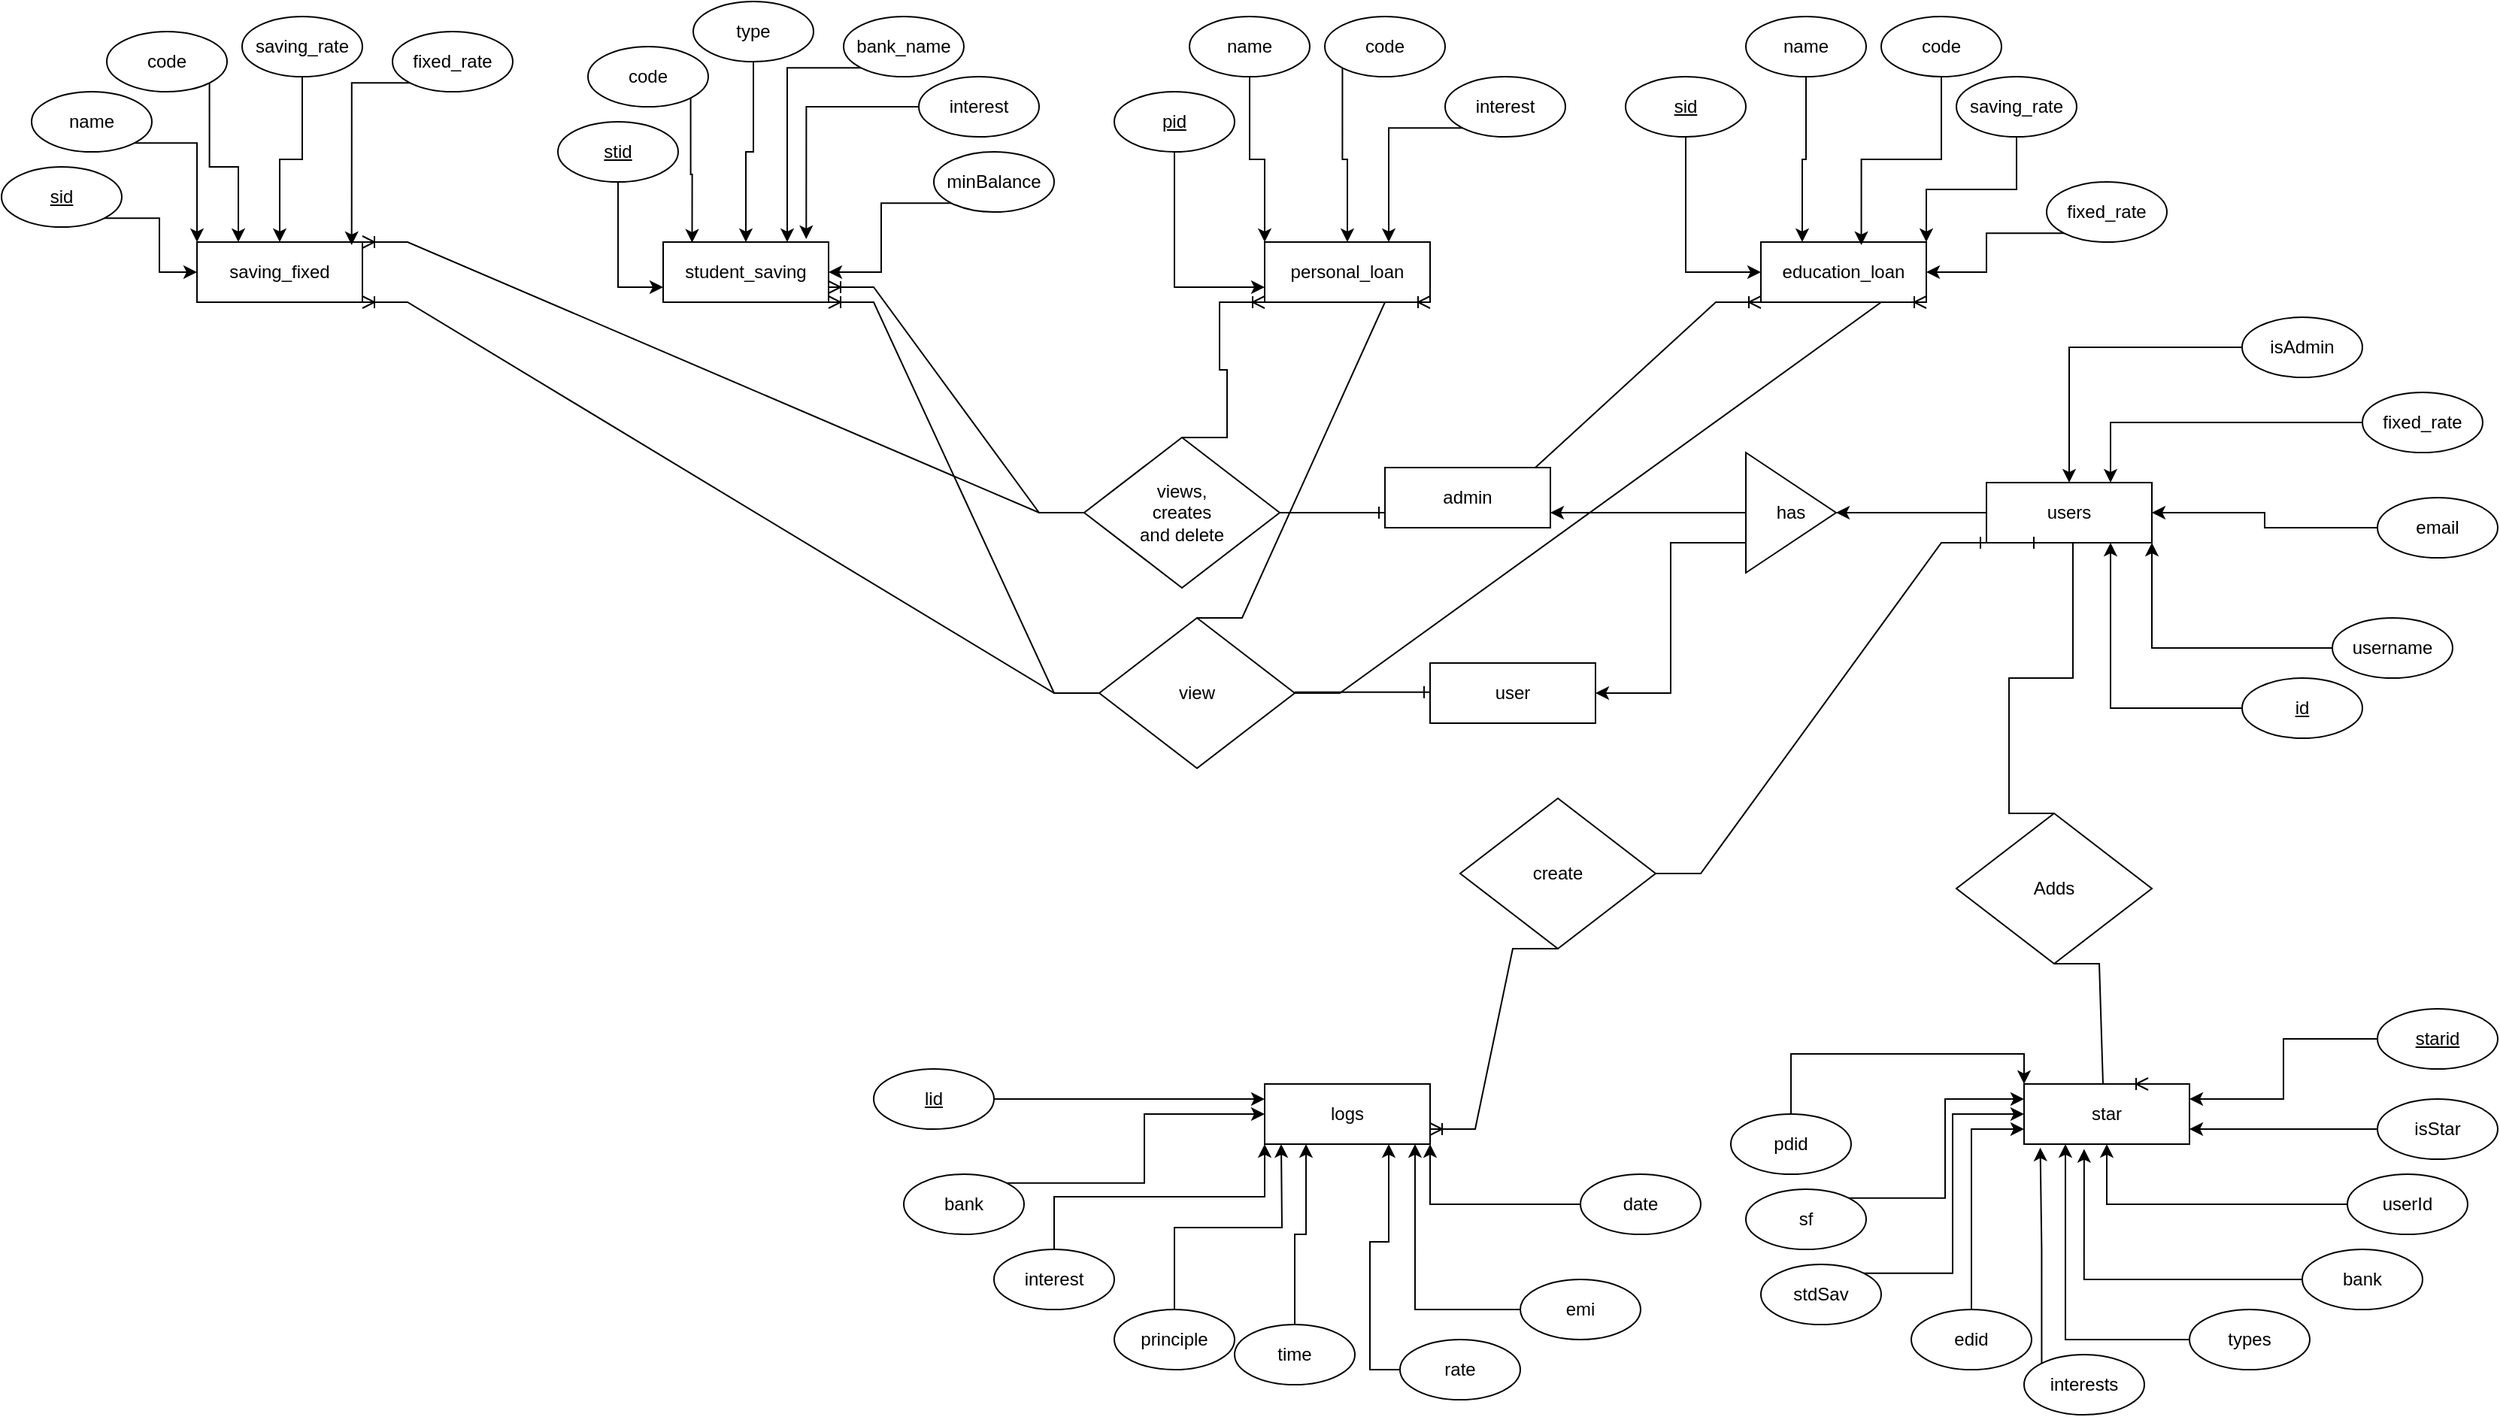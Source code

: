 <mxfile version="22.1.17" type="device">
  <diagram name="Page-1" id="01w08jtkryQKAGQFtI3G">
    <mxGraphModel dx="2503" dy="1038" grid="1" gridSize="10" guides="1" tooltips="1" connect="1" arrows="1" fold="1" page="1" pageScale="1" pageWidth="850" pageHeight="1100" math="0" shadow="0">
      <root>
        <mxCell id="0" />
        <mxCell id="1" parent="0" />
        <mxCell id="Kv8froiZScfGqTA3IBXo-1" value="saving_fixed" style="rounded=0;whiteSpace=wrap;html=1;" vertex="1" parent="1">
          <mxGeometry x="140" y="160" width="110" height="40" as="geometry" />
        </mxCell>
        <mxCell id="Kv8froiZScfGqTA3IBXo-2" value="student_saving" style="rounded=0;whiteSpace=wrap;html=1;" vertex="1" parent="1">
          <mxGeometry x="450" y="160" width="110" height="40" as="geometry" />
        </mxCell>
        <mxCell id="Kv8froiZScfGqTA3IBXo-3" value="personal_loan" style="rounded=0;whiteSpace=wrap;html=1;" vertex="1" parent="1">
          <mxGeometry x="850" y="160" width="110" height="40" as="geometry" />
        </mxCell>
        <mxCell id="Kv8froiZScfGqTA3IBXo-4" value="education_loan" style="rounded=0;whiteSpace=wrap;html=1;" vertex="1" parent="1">
          <mxGeometry x="1180" y="160" width="110" height="40" as="geometry" />
        </mxCell>
        <mxCell id="Kv8froiZScfGqTA3IBXo-27" style="edgeStyle=orthogonalEdgeStyle;rounded=0;orthogonalLoop=1;jettySize=auto;html=1;exitX=1;exitY=1;exitDx=0;exitDy=0;entryX=0;entryY=0.5;entryDx=0;entryDy=0;" edge="1" parent="1" source="Kv8froiZScfGqTA3IBXo-5" target="Kv8froiZScfGqTA3IBXo-1">
          <mxGeometry relative="1" as="geometry" />
        </mxCell>
        <mxCell id="Kv8froiZScfGqTA3IBXo-5" value="&lt;u&gt;sid&lt;/u&gt;" style="ellipse;whiteSpace=wrap;html=1;" vertex="1" parent="1">
          <mxGeometry x="10" y="110" width="80" height="40" as="geometry" />
        </mxCell>
        <mxCell id="Kv8froiZScfGqTA3IBXo-6" value="fixed_rate" style="ellipse;whiteSpace=wrap;html=1;" vertex="1" parent="1">
          <mxGeometry x="270" y="20" width="80" height="40" as="geometry" />
        </mxCell>
        <mxCell id="Kv8froiZScfGqTA3IBXo-30" style="edgeStyle=orthogonalEdgeStyle;rounded=0;orthogonalLoop=1;jettySize=auto;html=1;exitX=0.5;exitY=1;exitDx=0;exitDy=0;" edge="1" parent="1" source="Kv8froiZScfGqTA3IBXo-7" target="Kv8froiZScfGqTA3IBXo-1">
          <mxGeometry relative="1" as="geometry" />
        </mxCell>
        <mxCell id="Kv8froiZScfGqTA3IBXo-7" value="saving_rate" style="ellipse;whiteSpace=wrap;html=1;" vertex="1" parent="1">
          <mxGeometry x="170" y="10" width="80" height="40" as="geometry" />
        </mxCell>
        <mxCell id="Kv8froiZScfGqTA3IBXo-29" style="edgeStyle=orthogonalEdgeStyle;rounded=0;orthogonalLoop=1;jettySize=auto;html=1;exitX=1;exitY=1;exitDx=0;exitDy=0;entryX=0.25;entryY=0;entryDx=0;entryDy=0;" edge="1" parent="1" source="Kv8froiZScfGqTA3IBXo-8" target="Kv8froiZScfGqTA3IBXo-1">
          <mxGeometry relative="1" as="geometry" />
        </mxCell>
        <mxCell id="Kv8froiZScfGqTA3IBXo-8" value="code" style="ellipse;whiteSpace=wrap;html=1;" vertex="1" parent="1">
          <mxGeometry x="80" y="20" width="80" height="40" as="geometry" />
        </mxCell>
        <mxCell id="Kv8froiZScfGqTA3IBXo-28" style="edgeStyle=orthogonalEdgeStyle;rounded=0;orthogonalLoop=1;jettySize=auto;html=1;exitX=1;exitY=1;exitDx=0;exitDy=0;entryX=0;entryY=0;entryDx=0;entryDy=0;" edge="1" parent="1" source="Kv8froiZScfGqTA3IBXo-9" target="Kv8froiZScfGqTA3IBXo-1">
          <mxGeometry relative="1" as="geometry" />
        </mxCell>
        <mxCell id="Kv8froiZScfGqTA3IBXo-9" value="name" style="ellipse;whiteSpace=wrap;html=1;" vertex="1" parent="1">
          <mxGeometry x="30" y="60" width="80" height="40" as="geometry" />
        </mxCell>
        <mxCell id="Kv8froiZScfGqTA3IBXo-10" value="interest" style="ellipse;whiteSpace=wrap;html=1;" vertex="1" parent="1">
          <mxGeometry x="620" y="50" width="80" height="40" as="geometry" />
        </mxCell>
        <mxCell id="Kv8froiZScfGqTA3IBXo-35" style="edgeStyle=orthogonalEdgeStyle;rounded=0;orthogonalLoop=1;jettySize=auto;html=1;exitX=0;exitY=1;exitDx=0;exitDy=0;entryX=0.75;entryY=0;entryDx=0;entryDy=0;" edge="1" parent="1" source="Kv8froiZScfGqTA3IBXo-11" target="Kv8froiZScfGqTA3IBXo-2">
          <mxGeometry relative="1" as="geometry" />
        </mxCell>
        <mxCell id="Kv8froiZScfGqTA3IBXo-11" value="bank_name" style="ellipse;whiteSpace=wrap;html=1;" vertex="1" parent="1">
          <mxGeometry x="570" y="10" width="80" height="40" as="geometry" />
        </mxCell>
        <mxCell id="Kv8froiZScfGqTA3IBXo-34" style="edgeStyle=orthogonalEdgeStyle;rounded=0;orthogonalLoop=1;jettySize=auto;html=1;exitX=0.5;exitY=1;exitDx=0;exitDy=0;" edge="1" parent="1" source="Kv8froiZScfGqTA3IBXo-12" target="Kv8froiZScfGqTA3IBXo-2">
          <mxGeometry relative="1" as="geometry" />
        </mxCell>
        <mxCell id="Kv8froiZScfGqTA3IBXo-12" value="type" style="ellipse;whiteSpace=wrap;html=1;" vertex="1" parent="1">
          <mxGeometry x="470" width="80" height="40" as="geometry" />
        </mxCell>
        <mxCell id="Kv8froiZScfGqTA3IBXo-13" value="code" style="ellipse;whiteSpace=wrap;html=1;" vertex="1" parent="1">
          <mxGeometry x="400" y="30" width="80" height="40" as="geometry" />
        </mxCell>
        <mxCell id="Kv8froiZScfGqTA3IBXo-32" style="edgeStyle=orthogonalEdgeStyle;rounded=0;orthogonalLoop=1;jettySize=auto;html=1;exitX=0.5;exitY=1;exitDx=0;exitDy=0;entryX=0;entryY=0.75;entryDx=0;entryDy=0;" edge="1" parent="1" source="Kv8froiZScfGqTA3IBXo-14" target="Kv8froiZScfGqTA3IBXo-2">
          <mxGeometry relative="1" as="geometry" />
        </mxCell>
        <mxCell id="Kv8froiZScfGqTA3IBXo-14" value="&lt;u&gt;stid&lt;/u&gt;" style="ellipse;whiteSpace=wrap;html=1;" vertex="1" parent="1">
          <mxGeometry x="380" y="80" width="80" height="40" as="geometry" />
        </mxCell>
        <mxCell id="Kv8froiZScfGqTA3IBXo-37" style="edgeStyle=orthogonalEdgeStyle;rounded=0;orthogonalLoop=1;jettySize=auto;html=1;exitX=0;exitY=1;exitDx=0;exitDy=0;entryX=1;entryY=0.5;entryDx=0;entryDy=0;" edge="1" parent="1" source="Kv8froiZScfGqTA3IBXo-15" target="Kv8froiZScfGqTA3IBXo-2">
          <mxGeometry relative="1" as="geometry" />
        </mxCell>
        <mxCell id="Kv8froiZScfGqTA3IBXo-15" value="minBalance" style="ellipse;whiteSpace=wrap;html=1;" vertex="1" parent="1">
          <mxGeometry x="630" y="100" width="80" height="40" as="geometry" />
        </mxCell>
        <mxCell id="Kv8froiZScfGqTA3IBXo-40" style="edgeStyle=orthogonalEdgeStyle;rounded=0;orthogonalLoop=1;jettySize=auto;html=1;exitX=0;exitY=1;exitDx=0;exitDy=0;entryX=0.5;entryY=0;entryDx=0;entryDy=0;" edge="1" parent="1" source="Kv8froiZScfGqTA3IBXo-16" target="Kv8froiZScfGqTA3IBXo-3">
          <mxGeometry relative="1" as="geometry" />
        </mxCell>
        <mxCell id="Kv8froiZScfGqTA3IBXo-16" value="code" style="ellipse;whiteSpace=wrap;html=1;" vertex="1" parent="1">
          <mxGeometry x="890" y="10" width="80" height="40" as="geometry" />
        </mxCell>
        <mxCell id="Kv8froiZScfGqTA3IBXo-39" style="edgeStyle=orthogonalEdgeStyle;rounded=0;orthogonalLoop=1;jettySize=auto;html=1;exitX=0.5;exitY=1;exitDx=0;exitDy=0;entryX=0;entryY=0;entryDx=0;entryDy=0;" edge="1" parent="1" source="Kv8froiZScfGqTA3IBXo-17" target="Kv8froiZScfGqTA3IBXo-3">
          <mxGeometry relative="1" as="geometry" />
        </mxCell>
        <mxCell id="Kv8froiZScfGqTA3IBXo-17" value="name" style="ellipse;whiteSpace=wrap;html=1;" vertex="1" parent="1">
          <mxGeometry x="800" y="10" width="80" height="40" as="geometry" />
        </mxCell>
        <mxCell id="Kv8froiZScfGqTA3IBXo-38" style="edgeStyle=orthogonalEdgeStyle;rounded=0;orthogonalLoop=1;jettySize=auto;html=1;exitX=0.5;exitY=1;exitDx=0;exitDy=0;entryX=0;entryY=0.75;entryDx=0;entryDy=0;" edge="1" parent="1" source="Kv8froiZScfGqTA3IBXo-19" target="Kv8froiZScfGqTA3IBXo-3">
          <mxGeometry relative="1" as="geometry" />
        </mxCell>
        <mxCell id="Kv8froiZScfGqTA3IBXo-19" value="&lt;u&gt;pid&lt;/u&gt;" style="ellipse;whiteSpace=wrap;html=1;" vertex="1" parent="1">
          <mxGeometry x="750" y="60" width="80" height="40" as="geometry" />
        </mxCell>
        <mxCell id="Kv8froiZScfGqTA3IBXo-41" style="edgeStyle=orthogonalEdgeStyle;rounded=0;orthogonalLoop=1;jettySize=auto;html=1;exitX=0;exitY=1;exitDx=0;exitDy=0;entryX=0.75;entryY=0;entryDx=0;entryDy=0;" edge="1" parent="1" source="Kv8froiZScfGqTA3IBXo-20" target="Kv8froiZScfGqTA3IBXo-3">
          <mxGeometry relative="1" as="geometry" />
        </mxCell>
        <mxCell id="Kv8froiZScfGqTA3IBXo-20" value="interest" style="ellipse;whiteSpace=wrap;html=1;" vertex="1" parent="1">
          <mxGeometry x="970" y="50" width="80" height="40" as="geometry" />
        </mxCell>
        <mxCell id="Kv8froiZScfGqTA3IBXo-42" style="edgeStyle=orthogonalEdgeStyle;rounded=0;orthogonalLoop=1;jettySize=auto;html=1;exitX=0.5;exitY=1;exitDx=0;exitDy=0;entryX=0;entryY=0.5;entryDx=0;entryDy=0;" edge="1" parent="1" source="Kv8froiZScfGqTA3IBXo-22" target="Kv8froiZScfGqTA3IBXo-4">
          <mxGeometry relative="1" as="geometry" />
        </mxCell>
        <mxCell id="Kv8froiZScfGqTA3IBXo-22" value="&lt;u&gt;sid&lt;/u&gt;" style="ellipse;whiteSpace=wrap;html=1;" vertex="1" parent="1">
          <mxGeometry x="1090" y="50" width="80" height="40" as="geometry" />
        </mxCell>
        <mxCell id="Kv8froiZScfGqTA3IBXo-43" style="edgeStyle=orthogonalEdgeStyle;rounded=0;orthogonalLoop=1;jettySize=auto;html=1;exitX=0.5;exitY=1;exitDx=0;exitDy=0;entryX=0.25;entryY=0;entryDx=0;entryDy=0;" edge="1" parent="1" source="Kv8froiZScfGqTA3IBXo-23" target="Kv8froiZScfGqTA3IBXo-4">
          <mxGeometry relative="1" as="geometry" />
        </mxCell>
        <mxCell id="Kv8froiZScfGqTA3IBXo-23" value="name" style="ellipse;whiteSpace=wrap;html=1;" vertex="1" parent="1">
          <mxGeometry x="1170" y="10" width="80" height="40" as="geometry" />
        </mxCell>
        <mxCell id="Kv8froiZScfGqTA3IBXo-24" value="code" style="ellipse;whiteSpace=wrap;html=1;" vertex="1" parent="1">
          <mxGeometry x="1260" y="10" width="80" height="40" as="geometry" />
        </mxCell>
        <mxCell id="Kv8froiZScfGqTA3IBXo-45" style="edgeStyle=orthogonalEdgeStyle;rounded=0;orthogonalLoop=1;jettySize=auto;html=1;exitX=0.5;exitY=1;exitDx=0;exitDy=0;entryX=1;entryY=0;entryDx=0;entryDy=0;" edge="1" parent="1" source="Kv8froiZScfGqTA3IBXo-25" target="Kv8froiZScfGqTA3IBXo-4">
          <mxGeometry relative="1" as="geometry" />
        </mxCell>
        <mxCell id="Kv8froiZScfGqTA3IBXo-25" value="saving_rate" style="ellipse;whiteSpace=wrap;html=1;" vertex="1" parent="1">
          <mxGeometry x="1310" y="50" width="80" height="40" as="geometry" />
        </mxCell>
        <mxCell id="Kv8froiZScfGqTA3IBXo-46" style="edgeStyle=orthogonalEdgeStyle;rounded=0;orthogonalLoop=1;jettySize=auto;html=1;exitX=0;exitY=1;exitDx=0;exitDy=0;" edge="1" parent="1" source="Kv8froiZScfGqTA3IBXo-26" target="Kv8froiZScfGqTA3IBXo-4">
          <mxGeometry relative="1" as="geometry" />
        </mxCell>
        <mxCell id="Kv8froiZScfGqTA3IBXo-26" value="fixed_rate" style="ellipse;whiteSpace=wrap;html=1;" vertex="1" parent="1">
          <mxGeometry x="1370" y="120" width="80" height="40" as="geometry" />
        </mxCell>
        <mxCell id="Kv8froiZScfGqTA3IBXo-31" style="edgeStyle=orthogonalEdgeStyle;rounded=0;orthogonalLoop=1;jettySize=auto;html=1;exitX=0;exitY=1;exitDx=0;exitDy=0;entryX=0.935;entryY=0.05;entryDx=0;entryDy=0;entryPerimeter=0;" edge="1" parent="1" source="Kv8froiZScfGqTA3IBXo-6" target="Kv8froiZScfGqTA3IBXo-1">
          <mxGeometry relative="1" as="geometry" />
        </mxCell>
        <mxCell id="Kv8froiZScfGqTA3IBXo-33" style="edgeStyle=orthogonalEdgeStyle;rounded=0;orthogonalLoop=1;jettySize=auto;html=1;exitX=1;exitY=1;exitDx=0;exitDy=0;entryX=0.175;entryY=0.01;entryDx=0;entryDy=0;entryPerimeter=0;" edge="1" parent="1" source="Kv8froiZScfGqTA3IBXo-13" target="Kv8froiZScfGqTA3IBXo-2">
          <mxGeometry relative="1" as="geometry" />
        </mxCell>
        <mxCell id="Kv8froiZScfGqTA3IBXo-36" style="edgeStyle=orthogonalEdgeStyle;rounded=0;orthogonalLoop=1;jettySize=auto;html=1;exitX=0;exitY=0.5;exitDx=0;exitDy=0;entryX=0.865;entryY=-0.05;entryDx=0;entryDy=0;entryPerimeter=0;" edge="1" parent="1" source="Kv8froiZScfGqTA3IBXo-10" target="Kv8froiZScfGqTA3IBXo-2">
          <mxGeometry relative="1" as="geometry" />
        </mxCell>
        <mxCell id="Kv8froiZScfGqTA3IBXo-44" style="edgeStyle=orthogonalEdgeStyle;rounded=0;orthogonalLoop=1;jettySize=auto;html=1;exitX=0.5;exitY=1;exitDx=0;exitDy=0;entryX=0.607;entryY=0.05;entryDx=0;entryDy=0;entryPerimeter=0;" edge="1" parent="1" source="Kv8froiZScfGqTA3IBXo-24" target="Kv8froiZScfGqTA3IBXo-4">
          <mxGeometry relative="1" as="geometry" />
        </mxCell>
        <mxCell id="Kv8froiZScfGqTA3IBXo-51" style="edgeStyle=orthogonalEdgeStyle;rounded=0;orthogonalLoop=1;jettySize=auto;html=1;exitX=0;exitY=0.5;exitDx=0;exitDy=0;entryX=1;entryY=0.5;entryDx=0;entryDy=0;" edge="1" parent="1" source="Kv8froiZScfGqTA3IBXo-49" target="Kv8froiZScfGqTA3IBXo-50">
          <mxGeometry relative="1" as="geometry" />
        </mxCell>
        <mxCell id="Kv8froiZScfGqTA3IBXo-49" value="users" style="rounded=0;whiteSpace=wrap;html=1;" vertex="1" parent="1">
          <mxGeometry x="1330" y="320" width="110" height="40" as="geometry" />
        </mxCell>
        <mxCell id="Kv8froiZScfGqTA3IBXo-71" style="edgeStyle=orthogonalEdgeStyle;rounded=0;orthogonalLoop=1;jettySize=auto;html=1;exitX=0;exitY=0.5;exitDx=0;exitDy=0;entryX=1;entryY=0.75;entryDx=0;entryDy=0;" edge="1" parent="1" source="Kv8froiZScfGqTA3IBXo-50" target="Kv8froiZScfGqTA3IBXo-53">
          <mxGeometry relative="1" as="geometry" />
        </mxCell>
        <mxCell id="Kv8froiZScfGqTA3IBXo-89" style="edgeStyle=orthogonalEdgeStyle;rounded=0;orthogonalLoop=1;jettySize=auto;html=1;exitX=0.5;exitY=1;exitDx=0;exitDy=0;entryX=1;entryY=0.5;entryDx=0;entryDy=0;" edge="1" parent="1" source="Kv8froiZScfGqTA3IBXo-50" target="Kv8froiZScfGqTA3IBXo-52">
          <mxGeometry relative="1" as="geometry" />
        </mxCell>
        <mxCell id="Kv8froiZScfGqTA3IBXo-50" value="has" style="triangle;whiteSpace=wrap;html=1;rotation=0;" vertex="1" parent="1">
          <mxGeometry x="1170" y="300" width="60" height="80" as="geometry" />
        </mxCell>
        <mxCell id="Kv8froiZScfGqTA3IBXo-52" value="user" style="rounded=0;whiteSpace=wrap;html=1;" vertex="1" parent="1">
          <mxGeometry x="960" y="440" width="110" height="40" as="geometry" />
        </mxCell>
        <mxCell id="Kv8froiZScfGqTA3IBXo-53" value="admin" style="rounded=0;whiteSpace=wrap;html=1;" vertex="1" parent="1">
          <mxGeometry x="930" y="310" width="110" height="40" as="geometry" />
        </mxCell>
        <mxCell id="Kv8froiZScfGqTA3IBXo-57" value="views,&lt;br&gt;creates&lt;br&gt;and delete" style="rhombus;whiteSpace=wrap;html=1;rounded=0;" vertex="1" parent="1">
          <mxGeometry x="730" y="290" width="130" height="100" as="geometry" />
        </mxCell>
        <mxCell id="Kv8froiZScfGqTA3IBXo-59" value="view" style="rhombus;whiteSpace=wrap;html=1;rounded=0;" vertex="1" parent="1">
          <mxGeometry x="740" y="410" width="130" height="100" as="geometry" />
        </mxCell>
        <mxCell id="Kv8froiZScfGqTA3IBXo-65" value="" style="edgeStyle=entityRelationEdgeStyle;fontSize=12;html=1;endArrow=ERone;endFill=1;rounded=0;exitX=1;exitY=0.5;exitDx=0;exitDy=0;" edge="1" parent="1" source="Kv8froiZScfGqTA3IBXo-57">
          <mxGeometry width="100" height="100" relative="1" as="geometry">
            <mxPoint x="870" y="339.33" as="sourcePoint" />
            <mxPoint x="930" y="340" as="targetPoint" />
          </mxGeometry>
        </mxCell>
        <mxCell id="Kv8froiZScfGqTA3IBXo-67" value="" style="edgeStyle=entityRelationEdgeStyle;fontSize=12;html=1;endArrow=ERoneToMany;rounded=0;entryX=1;entryY=1;entryDx=0;entryDy=0;exitX=0;exitY=0.5;exitDx=0;exitDy=0;" edge="1" parent="1" source="Kv8froiZScfGqTA3IBXo-59" target="Kv8froiZScfGqTA3IBXo-1">
          <mxGeometry width="100" height="100" relative="1" as="geometry">
            <mxPoint x="960" y="430" as="sourcePoint" />
            <mxPoint x="1060" y="330" as="targetPoint" />
            <Array as="points">
              <mxPoint x="720" y="440" />
              <mxPoint x="250" y="200" />
              <mxPoint x="260" y="200" />
            </Array>
          </mxGeometry>
        </mxCell>
        <mxCell id="Kv8froiZScfGqTA3IBXo-68" value="" style="edgeStyle=entityRelationEdgeStyle;fontSize=12;html=1;endArrow=ERone;endFill=1;rounded=0;exitX=1;exitY=0.5;exitDx=0;exitDy=0;" edge="1" parent="1">
          <mxGeometry width="100" height="100" relative="1" as="geometry">
            <mxPoint x="870" y="459.33" as="sourcePoint" />
            <mxPoint x="960" y="459.33" as="targetPoint" />
          </mxGeometry>
        </mxCell>
        <mxCell id="Kv8froiZScfGqTA3IBXo-69" value="" style="edgeStyle=entityRelationEdgeStyle;fontSize=12;html=1;endArrow=ERoneToMany;rounded=0;entryX=1;entryY=0;entryDx=0;entryDy=0;exitX=0;exitY=0.5;exitDx=0;exitDy=0;" edge="1" parent="1" source="Kv8froiZScfGqTA3IBXo-57" target="Kv8froiZScfGqTA3IBXo-1">
          <mxGeometry width="100" height="100" relative="1" as="geometry">
            <mxPoint x="750" y="470" as="sourcePoint" />
            <mxPoint x="260" y="210" as="targetPoint" />
            <Array as="points">
              <mxPoint x="730" y="450" />
              <mxPoint x="260" y="210" />
              <mxPoint x="270" y="210" />
            </Array>
          </mxGeometry>
        </mxCell>
        <mxCell id="Kv8froiZScfGqTA3IBXo-72" value="" style="edgeStyle=entityRelationEdgeStyle;fontSize=12;html=1;endArrow=ERoneToMany;rounded=0;entryX=1;entryY=1;entryDx=0;entryDy=0;exitX=0;exitY=0.5;exitDx=0;exitDy=0;" edge="1" parent="1" source="Kv8froiZScfGqTA3IBXo-59" target="Kv8froiZScfGqTA3IBXo-2">
          <mxGeometry width="100" height="100" relative="1" as="geometry">
            <mxPoint x="760" y="480" as="sourcePoint" />
            <mxPoint x="270" y="220" as="targetPoint" />
            <Array as="points">
              <mxPoint x="740" y="460" />
              <mxPoint x="270" y="220" />
              <mxPoint x="580" y="220" />
              <mxPoint x="560" y="200" />
              <mxPoint x="550" y="200" />
              <mxPoint x="560" y="200" />
              <mxPoint x="280" y="220" />
            </Array>
          </mxGeometry>
        </mxCell>
        <mxCell id="Kv8froiZScfGqTA3IBXo-73" value="" style="edgeStyle=entityRelationEdgeStyle;fontSize=12;html=1;endArrow=ERoneToMany;rounded=0;entryX=1;entryY=0.75;entryDx=0;entryDy=0;exitX=0;exitY=0.5;exitDx=0;exitDy=0;" edge="1" parent="1" source="Kv8froiZScfGqTA3IBXo-57" target="Kv8froiZScfGqTA3IBXo-2">
          <mxGeometry width="100" height="100" relative="1" as="geometry">
            <mxPoint x="770" y="490" as="sourcePoint" />
            <mxPoint x="280" y="230" as="targetPoint" />
            <Array as="points">
              <mxPoint x="750" y="470" />
              <mxPoint x="280" y="230" />
              <mxPoint x="290" y="230" />
            </Array>
          </mxGeometry>
        </mxCell>
        <mxCell id="Kv8froiZScfGqTA3IBXo-74" value="" style="edgeStyle=entityRelationEdgeStyle;fontSize=12;html=1;endArrow=ERoneToMany;rounded=0;entryX=1;entryY=1;entryDx=0;entryDy=0;exitX=0.5;exitY=0;exitDx=0;exitDy=0;" edge="1" parent="1" source="Kv8froiZScfGqTA3IBXo-59" target="Kv8froiZScfGqTA3IBXo-3">
          <mxGeometry width="100" height="100" relative="1" as="geometry">
            <mxPoint x="780" y="500" as="sourcePoint" />
            <mxPoint x="290" y="240" as="targetPoint" />
            <Array as="points">
              <mxPoint x="760" y="480" />
              <mxPoint x="290" y="240" />
              <mxPoint x="300" y="240" />
            </Array>
          </mxGeometry>
        </mxCell>
        <mxCell id="Kv8froiZScfGqTA3IBXo-75" value="" style="edgeStyle=entityRelationEdgeStyle;fontSize=12;html=1;endArrow=ERoneToMany;rounded=0;entryX=0;entryY=1;entryDx=0;entryDy=0;exitX=0.5;exitY=0;exitDx=0;exitDy=0;" edge="1" parent="1" source="Kv8froiZScfGqTA3IBXo-57" target="Kv8froiZScfGqTA3IBXo-3">
          <mxGeometry width="100" height="100" relative="1" as="geometry">
            <mxPoint x="740" y="350" as="sourcePoint" />
            <mxPoint x="570" y="200" as="targetPoint" />
            <Array as="points">
              <mxPoint x="760" y="480" />
              <mxPoint x="290" y="240" />
              <mxPoint x="300" y="240" />
              <mxPoint x="840" y="200" />
              <mxPoint x="860" y="200" />
            </Array>
          </mxGeometry>
        </mxCell>
        <mxCell id="Kv8froiZScfGqTA3IBXo-76" value="" style="edgeStyle=entityRelationEdgeStyle;fontSize=12;html=1;endArrow=ERoneToMany;rounded=0;entryX=1;entryY=1;entryDx=0;entryDy=0;exitX=1;exitY=0.5;exitDx=0;exitDy=0;" edge="1" parent="1" source="Kv8froiZScfGqTA3IBXo-59" target="Kv8froiZScfGqTA3IBXo-4">
          <mxGeometry width="100" height="100" relative="1" as="geometry">
            <mxPoint x="815" y="420" as="sourcePoint" />
            <mxPoint x="970" y="210" as="targetPoint" />
            <Array as="points">
              <mxPoint x="770" y="490" />
              <mxPoint x="1350" y="450" />
              <mxPoint x="1200" y="220" />
              <mxPoint x="1130" y="380" />
              <mxPoint x="1080" y="350" />
              <mxPoint x="1100" y="360" />
              <mxPoint x="300" y="250" />
              <mxPoint x="310" y="250" />
            </Array>
          </mxGeometry>
        </mxCell>
        <mxCell id="Kv8froiZScfGqTA3IBXo-78" value="" style="edgeStyle=entityRelationEdgeStyle;fontSize=12;html=1;endArrow=ERoneToMany;rounded=0;entryX=0;entryY=1;entryDx=0;entryDy=0;" edge="1" parent="1" target="Kv8froiZScfGqTA3IBXo-4">
          <mxGeometry width="100" height="100" relative="1" as="geometry">
            <mxPoint x="1000" y="310" as="sourcePoint" />
            <mxPoint x="970" y="210" as="targetPoint" />
            <Array as="points">
              <mxPoint x="770" y="490" />
              <mxPoint x="300" y="250" />
              <mxPoint x="310" y="250" />
            </Array>
          </mxGeometry>
        </mxCell>
        <mxCell id="Kv8froiZScfGqTA3IBXo-85" style="edgeStyle=orthogonalEdgeStyle;rounded=0;orthogonalLoop=1;jettySize=auto;html=1;exitX=0;exitY=0.5;exitDx=0;exitDy=0;entryX=0.75;entryY=0;entryDx=0;entryDy=0;" edge="1" parent="1" source="Kv8froiZScfGqTA3IBXo-79" target="Kv8froiZScfGqTA3IBXo-49">
          <mxGeometry relative="1" as="geometry" />
        </mxCell>
        <mxCell id="Kv8froiZScfGqTA3IBXo-79" value="fixed_rate" style="ellipse;whiteSpace=wrap;html=1;" vertex="1" parent="1">
          <mxGeometry x="1580" y="260" width="80" height="40" as="geometry" />
        </mxCell>
        <mxCell id="Kv8froiZScfGqTA3IBXo-86" style="edgeStyle=orthogonalEdgeStyle;rounded=0;orthogonalLoop=1;jettySize=auto;html=1;exitX=0;exitY=0.5;exitDx=0;exitDy=0;" edge="1" parent="1" source="Kv8froiZScfGqTA3IBXo-80" target="Kv8froiZScfGqTA3IBXo-49">
          <mxGeometry relative="1" as="geometry" />
        </mxCell>
        <mxCell id="Kv8froiZScfGqTA3IBXo-80" value="email" style="ellipse;whiteSpace=wrap;html=1;" vertex="1" parent="1">
          <mxGeometry x="1590" y="330" width="80" height="40" as="geometry" />
        </mxCell>
        <mxCell id="Kv8froiZScfGqTA3IBXo-87" style="edgeStyle=orthogonalEdgeStyle;rounded=0;orthogonalLoop=1;jettySize=auto;html=1;exitX=0;exitY=0.5;exitDx=0;exitDy=0;entryX=1;entryY=1;entryDx=0;entryDy=0;" edge="1" parent="1" source="Kv8froiZScfGqTA3IBXo-81" target="Kv8froiZScfGqTA3IBXo-49">
          <mxGeometry relative="1" as="geometry" />
        </mxCell>
        <mxCell id="Kv8froiZScfGqTA3IBXo-81" value="username" style="ellipse;whiteSpace=wrap;html=1;" vertex="1" parent="1">
          <mxGeometry x="1560" y="410" width="80" height="40" as="geometry" />
        </mxCell>
        <mxCell id="Kv8froiZScfGqTA3IBXo-100" style="edgeStyle=orthogonalEdgeStyle;rounded=0;orthogonalLoop=1;jettySize=auto;html=1;exitX=0;exitY=0.5;exitDx=0;exitDy=0;entryX=0.75;entryY=1;entryDx=0;entryDy=0;" edge="1" parent="1" source="Kv8froiZScfGqTA3IBXo-82" target="Kv8froiZScfGqTA3IBXo-49">
          <mxGeometry relative="1" as="geometry" />
        </mxCell>
        <mxCell id="Kv8froiZScfGqTA3IBXo-82" value="&lt;u&gt;id&lt;/u&gt;" style="ellipse;whiteSpace=wrap;html=1;" vertex="1" parent="1">
          <mxGeometry x="1500" y="450" width="80" height="40" as="geometry" />
        </mxCell>
        <mxCell id="Kv8froiZScfGqTA3IBXo-84" style="edgeStyle=orthogonalEdgeStyle;rounded=0;orthogonalLoop=1;jettySize=auto;html=1;exitX=0;exitY=0.5;exitDx=0;exitDy=0;" edge="1" parent="1" source="Kv8froiZScfGqTA3IBXo-83" target="Kv8froiZScfGqTA3IBXo-49">
          <mxGeometry relative="1" as="geometry" />
        </mxCell>
        <mxCell id="Kv8froiZScfGqTA3IBXo-83" value="isAdmin" style="ellipse;whiteSpace=wrap;html=1;" vertex="1" parent="1">
          <mxGeometry x="1500" y="210" width="80" height="40" as="geometry" />
        </mxCell>
        <mxCell id="Kv8froiZScfGqTA3IBXo-90" value="star" style="rounded=0;whiteSpace=wrap;html=1;" vertex="1" parent="1">
          <mxGeometry x="1355" y="720" width="110" height="40" as="geometry" />
        </mxCell>
        <mxCell id="Kv8froiZScfGqTA3IBXo-91" value="logs" style="rounded=0;whiteSpace=wrap;html=1;" vertex="1" parent="1">
          <mxGeometry x="850" y="720" width="110" height="40" as="geometry" />
        </mxCell>
        <mxCell id="Kv8froiZScfGqTA3IBXo-92" value="Adds" style="rhombus;whiteSpace=wrap;html=1;rounded=0;" vertex="1" parent="1">
          <mxGeometry x="1310" y="540" width="130" height="100" as="geometry" />
        </mxCell>
        <mxCell id="Kv8froiZScfGqTA3IBXo-93" value="create" style="rhombus;whiteSpace=wrap;html=1;rounded=0;" vertex="1" parent="1">
          <mxGeometry x="980" y="530" width="130" height="100" as="geometry" />
        </mxCell>
        <mxCell id="Kv8froiZScfGqTA3IBXo-95" value="" style="edgeStyle=entityRelationEdgeStyle;fontSize=12;html=1;endArrow=ERone;endFill=1;rounded=0;exitX=1;exitY=0.5;exitDx=0;exitDy=0;entryX=0;entryY=1;entryDx=0;entryDy=0;" edge="1" parent="1" source="Kv8froiZScfGqTA3IBXo-93" target="Kv8froiZScfGqTA3IBXo-49">
          <mxGeometry width="100" height="100" relative="1" as="geometry">
            <mxPoint x="870" y="350" as="sourcePoint" />
            <mxPoint x="940" y="350" as="targetPoint" />
            <Array as="points">
              <mxPoint x="1190" y="500" />
              <mxPoint x="1200" y="480" />
            </Array>
          </mxGeometry>
        </mxCell>
        <mxCell id="Kv8froiZScfGqTA3IBXo-96" value="" style="edgeStyle=entityRelationEdgeStyle;fontSize=12;html=1;endArrow=ERoneToMany;rounded=0;exitX=0.5;exitY=1;exitDx=0;exitDy=0;entryX=1;entryY=0.75;entryDx=0;entryDy=0;" edge="1" parent="1" source="Kv8froiZScfGqTA3IBXo-93" target="Kv8froiZScfGqTA3IBXo-91">
          <mxGeometry width="100" height="100" relative="1" as="geometry">
            <mxPoint x="880" y="470" as="sourcePoint" />
            <mxPoint x="970" y="800" as="targetPoint" />
            <Array as="points">
              <mxPoint x="780" y="500" />
              <mxPoint x="1360" y="460" />
              <mxPoint x="1210" y="230" />
              <mxPoint x="1140" y="390" />
              <mxPoint x="1090" y="360" />
              <mxPoint x="1110" y="370" />
              <mxPoint x="310" y="260" />
              <mxPoint x="320" y="260" />
            </Array>
          </mxGeometry>
        </mxCell>
        <mxCell id="Kv8froiZScfGqTA3IBXo-97" value="" style="edgeStyle=entityRelationEdgeStyle;fontSize=12;html=1;endArrow=ERoneToMany;rounded=0;exitX=0.5;exitY=1;exitDx=0;exitDy=0;entryX=0.75;entryY=0;entryDx=0;entryDy=0;" edge="1" parent="1" source="Kv8froiZScfGqTA3IBXo-92" target="Kv8froiZScfGqTA3IBXo-90">
          <mxGeometry width="100" height="100" relative="1" as="geometry">
            <mxPoint x="1055" y="640" as="sourcePoint" />
            <mxPoint x="970" y="760" as="targetPoint" />
            <Array as="points">
              <mxPoint x="790" y="510" />
              <mxPoint x="1370" y="470" />
              <mxPoint x="1220" y="240" />
              <mxPoint x="1150" y="400" />
              <mxPoint x="1100" y="370" />
              <mxPoint x="1120" y="380" />
              <mxPoint x="320" y="270" />
              <mxPoint x="330" y="270" />
            </Array>
          </mxGeometry>
        </mxCell>
        <mxCell id="Kv8froiZScfGqTA3IBXo-98" value="" style="edgeStyle=entityRelationEdgeStyle;fontSize=12;html=1;endArrow=ERone;endFill=1;rounded=0;exitX=0.5;exitY=0;exitDx=0;exitDy=0;entryX=0.25;entryY=1;entryDx=0;entryDy=0;" edge="1" parent="1" source="Kv8froiZScfGqTA3IBXo-92" target="Kv8froiZScfGqTA3IBXo-49">
          <mxGeometry width="100" height="100" relative="1" as="geometry">
            <mxPoint x="1120" y="590" as="sourcePoint" />
            <mxPoint x="1370" y="410" as="targetPoint" />
            <Array as="points">
              <mxPoint x="1200" y="510" />
              <mxPoint x="1210" y="490" />
            </Array>
          </mxGeometry>
        </mxCell>
        <mxCell id="Kv8froiZScfGqTA3IBXo-119" style="edgeStyle=orthogonalEdgeStyle;rounded=0;orthogonalLoop=1;jettySize=auto;html=1;exitX=0;exitY=0.5;exitDx=0;exitDy=0;entryX=0.75;entryY=1;entryDx=0;entryDy=0;" edge="1" parent="1" source="Kv8froiZScfGqTA3IBXo-101" target="Kv8froiZScfGqTA3IBXo-91">
          <mxGeometry relative="1" as="geometry" />
        </mxCell>
        <mxCell id="Kv8froiZScfGqTA3IBXo-101" value="rate" style="ellipse;whiteSpace=wrap;html=1;" vertex="1" parent="1">
          <mxGeometry x="940" y="890" width="80" height="40" as="geometry" />
        </mxCell>
        <mxCell id="Kv8froiZScfGqTA3IBXo-115" style="edgeStyle=orthogonalEdgeStyle;rounded=0;orthogonalLoop=1;jettySize=auto;html=1;exitX=0.5;exitY=0;exitDx=0;exitDy=0;entryX=0.25;entryY=1;entryDx=0;entryDy=0;" edge="1" parent="1" source="Kv8froiZScfGqTA3IBXo-102" target="Kv8froiZScfGqTA3IBXo-91">
          <mxGeometry relative="1" as="geometry" />
        </mxCell>
        <mxCell id="Kv8froiZScfGqTA3IBXo-102" value="time" style="ellipse;whiteSpace=wrap;html=1;" vertex="1" parent="1">
          <mxGeometry x="830" y="880" width="80" height="40" as="geometry" />
        </mxCell>
        <mxCell id="Kv8froiZScfGqTA3IBXo-103" value="principle" style="ellipse;whiteSpace=wrap;html=1;" vertex="1" parent="1">
          <mxGeometry x="750" y="870" width="80" height="40" as="geometry" />
        </mxCell>
        <mxCell id="Kv8froiZScfGqTA3IBXo-112" style="edgeStyle=orthogonalEdgeStyle;rounded=0;orthogonalLoop=1;jettySize=auto;html=1;exitX=0.5;exitY=0;exitDx=0;exitDy=0;entryX=0;entryY=1;entryDx=0;entryDy=0;" edge="1" parent="1" source="Kv8froiZScfGqTA3IBXo-104" target="Kv8froiZScfGqTA3IBXo-91">
          <mxGeometry relative="1" as="geometry" />
        </mxCell>
        <mxCell id="Kv8froiZScfGqTA3IBXo-104" value="interest" style="ellipse;whiteSpace=wrap;html=1;" vertex="1" parent="1">
          <mxGeometry x="670" y="830" width="80" height="40" as="geometry" />
        </mxCell>
        <mxCell id="Kv8froiZScfGqTA3IBXo-113" style="edgeStyle=orthogonalEdgeStyle;rounded=0;orthogonalLoop=1;jettySize=auto;html=1;exitX=1;exitY=0;exitDx=0;exitDy=0;entryX=0;entryY=0.5;entryDx=0;entryDy=0;" edge="1" parent="1" source="Kv8froiZScfGqTA3IBXo-105" target="Kv8froiZScfGqTA3IBXo-91">
          <mxGeometry relative="1" as="geometry" />
        </mxCell>
        <mxCell id="Kv8froiZScfGqTA3IBXo-105" value="bank" style="ellipse;whiteSpace=wrap;html=1;" vertex="1" parent="1">
          <mxGeometry x="610" y="780" width="80" height="40" as="geometry" />
        </mxCell>
        <mxCell id="Kv8froiZScfGqTA3IBXo-109" style="edgeStyle=orthogonalEdgeStyle;rounded=0;orthogonalLoop=1;jettySize=auto;html=1;exitX=1;exitY=0.5;exitDx=0;exitDy=0;entryX=0;entryY=0.25;entryDx=0;entryDy=0;" edge="1" parent="1" source="Kv8froiZScfGqTA3IBXo-106" target="Kv8froiZScfGqTA3IBXo-91">
          <mxGeometry relative="1" as="geometry" />
        </mxCell>
        <mxCell id="Kv8froiZScfGqTA3IBXo-106" value="&lt;u&gt;lid&lt;/u&gt;" style="ellipse;whiteSpace=wrap;html=1;" vertex="1" parent="1">
          <mxGeometry x="590" y="710" width="80" height="40" as="geometry" />
        </mxCell>
        <mxCell id="Kv8froiZScfGqTA3IBXo-107" value="emi" style="ellipse;whiteSpace=wrap;html=1;" vertex="1" parent="1">
          <mxGeometry x="1020" y="850" width="80" height="40" as="geometry" />
        </mxCell>
        <mxCell id="Kv8froiZScfGqTA3IBXo-118" style="edgeStyle=orthogonalEdgeStyle;rounded=0;orthogonalLoop=1;jettySize=auto;html=1;exitX=0;exitY=0.5;exitDx=0;exitDy=0;entryX=1;entryY=1;entryDx=0;entryDy=0;" edge="1" parent="1" source="Kv8froiZScfGqTA3IBXo-108" target="Kv8froiZScfGqTA3IBXo-91">
          <mxGeometry relative="1" as="geometry" />
        </mxCell>
        <mxCell id="Kv8froiZScfGqTA3IBXo-108" value="date" style="ellipse;whiteSpace=wrap;html=1;" vertex="1" parent="1">
          <mxGeometry x="1060" y="780" width="80" height="40" as="geometry" />
        </mxCell>
        <mxCell id="Kv8froiZScfGqTA3IBXo-114" style="edgeStyle=orthogonalEdgeStyle;rounded=0;orthogonalLoop=1;jettySize=auto;html=1;exitX=0.5;exitY=0;exitDx=0;exitDy=0;" edge="1" parent="1" source="Kv8froiZScfGqTA3IBXo-103">
          <mxGeometry relative="1" as="geometry">
            <mxPoint x="861" y="760" as="targetPoint" />
          </mxGeometry>
        </mxCell>
        <mxCell id="Kv8froiZScfGqTA3IBXo-117" style="edgeStyle=orthogonalEdgeStyle;rounded=0;orthogonalLoop=1;jettySize=auto;html=1;exitX=0;exitY=0.5;exitDx=0;exitDy=0;entryX=0.909;entryY=1;entryDx=0;entryDy=0;entryPerimeter=0;" edge="1" parent="1" source="Kv8froiZScfGqTA3IBXo-107" target="Kv8froiZScfGqTA3IBXo-91">
          <mxGeometry relative="1" as="geometry" />
        </mxCell>
        <mxCell id="Kv8froiZScfGqTA3IBXo-138" style="edgeStyle=orthogonalEdgeStyle;rounded=0;orthogonalLoop=1;jettySize=auto;html=1;exitX=0;exitY=0.5;exitDx=0;exitDy=0;entryX=0.25;entryY=1;entryDx=0;entryDy=0;" edge="1" parent="1" source="Kv8froiZScfGqTA3IBXo-121" target="Kv8froiZScfGqTA3IBXo-90">
          <mxGeometry relative="1" as="geometry" />
        </mxCell>
        <mxCell id="Kv8froiZScfGqTA3IBXo-121" value="types" style="ellipse;whiteSpace=wrap;html=1;" vertex="1" parent="1">
          <mxGeometry x="1465" y="870" width="80" height="40" as="geometry" />
        </mxCell>
        <mxCell id="Kv8froiZScfGqTA3IBXo-122" value="bank" style="ellipse;whiteSpace=wrap;html=1;" vertex="1" parent="1">
          <mxGeometry x="1540" y="830" width="80" height="40" as="geometry" />
        </mxCell>
        <mxCell id="Kv8froiZScfGqTA3IBXo-140" style="edgeStyle=orthogonalEdgeStyle;rounded=0;orthogonalLoop=1;jettySize=auto;html=1;exitX=0;exitY=0.5;exitDx=0;exitDy=0;entryX=0.5;entryY=1;entryDx=0;entryDy=0;" edge="1" parent="1" source="Kv8froiZScfGqTA3IBXo-123" target="Kv8froiZScfGqTA3IBXo-90">
          <mxGeometry relative="1" as="geometry" />
        </mxCell>
        <mxCell id="Kv8froiZScfGqTA3IBXo-123" value="userId" style="ellipse;whiteSpace=wrap;html=1;" vertex="1" parent="1">
          <mxGeometry x="1570" y="780" width="80" height="40" as="geometry" />
        </mxCell>
        <mxCell id="Kv8froiZScfGqTA3IBXo-141" style="edgeStyle=orthogonalEdgeStyle;rounded=0;orthogonalLoop=1;jettySize=auto;html=1;exitX=0;exitY=0.5;exitDx=0;exitDy=0;entryX=1;entryY=0.75;entryDx=0;entryDy=0;" edge="1" parent="1" source="Kv8froiZScfGqTA3IBXo-124" target="Kv8froiZScfGqTA3IBXo-90">
          <mxGeometry relative="1" as="geometry" />
        </mxCell>
        <mxCell id="Kv8froiZScfGqTA3IBXo-124" value="isStar" style="ellipse;whiteSpace=wrap;html=1;" vertex="1" parent="1">
          <mxGeometry x="1590" y="730" width="80" height="40" as="geometry" />
        </mxCell>
        <mxCell id="Kv8froiZScfGqTA3IBXo-142" style="edgeStyle=orthogonalEdgeStyle;rounded=0;orthogonalLoop=1;jettySize=auto;html=1;exitX=0;exitY=0.5;exitDx=0;exitDy=0;entryX=1;entryY=0.25;entryDx=0;entryDy=0;" edge="1" parent="1" source="Kv8froiZScfGqTA3IBXo-125" target="Kv8froiZScfGqTA3IBXo-90">
          <mxGeometry relative="1" as="geometry" />
        </mxCell>
        <mxCell id="Kv8froiZScfGqTA3IBXo-125" value="&lt;u&gt;starid&lt;/u&gt;" style="ellipse;whiteSpace=wrap;html=1;" vertex="1" parent="1">
          <mxGeometry x="1590" y="670" width="80" height="40" as="geometry" />
        </mxCell>
        <mxCell id="Kv8froiZScfGqTA3IBXo-131" style="edgeStyle=orthogonalEdgeStyle;rounded=0;orthogonalLoop=1;jettySize=auto;html=1;exitX=0.5;exitY=0;exitDx=0;exitDy=0;entryX=0;entryY=0;entryDx=0;entryDy=0;" edge="1" parent="1" source="Kv8froiZScfGqTA3IBXo-126" target="Kv8froiZScfGqTA3IBXo-90">
          <mxGeometry relative="1" as="geometry" />
        </mxCell>
        <mxCell id="Kv8froiZScfGqTA3IBXo-126" value="pdid" style="ellipse;whiteSpace=wrap;html=1;" vertex="1" parent="1">
          <mxGeometry x="1160" y="740" width="80" height="40" as="geometry" />
        </mxCell>
        <mxCell id="Kv8froiZScfGqTA3IBXo-133" style="edgeStyle=orthogonalEdgeStyle;rounded=0;orthogonalLoop=1;jettySize=auto;html=1;exitX=1;exitY=0;exitDx=0;exitDy=0;entryX=0;entryY=0.25;entryDx=0;entryDy=0;" edge="1" parent="1" source="Kv8froiZScfGqTA3IBXo-127" target="Kv8froiZScfGqTA3IBXo-90">
          <mxGeometry relative="1" as="geometry" />
        </mxCell>
        <mxCell id="Kv8froiZScfGqTA3IBXo-127" value="sf" style="ellipse;whiteSpace=wrap;html=1;" vertex="1" parent="1">
          <mxGeometry x="1170" y="790" width="80" height="40" as="geometry" />
        </mxCell>
        <mxCell id="Kv8froiZScfGqTA3IBXo-128" value="interests" style="ellipse;whiteSpace=wrap;html=1;" vertex="1" parent="1">
          <mxGeometry x="1355" y="900" width="80" height="40" as="geometry" />
        </mxCell>
        <mxCell id="Kv8froiZScfGqTA3IBXo-135" style="edgeStyle=orthogonalEdgeStyle;rounded=0;orthogonalLoop=1;jettySize=auto;html=1;exitX=1;exitY=0;exitDx=0;exitDy=0;entryX=0;entryY=0.5;entryDx=0;entryDy=0;" edge="1" parent="1" source="Kv8froiZScfGqTA3IBXo-129" target="Kv8froiZScfGqTA3IBXo-90">
          <mxGeometry relative="1" as="geometry" />
        </mxCell>
        <mxCell id="Kv8froiZScfGqTA3IBXo-129" value="stdSav" style="ellipse;whiteSpace=wrap;html=1;" vertex="1" parent="1">
          <mxGeometry x="1180" y="840" width="80" height="40" as="geometry" />
        </mxCell>
        <mxCell id="Kv8froiZScfGqTA3IBXo-136" style="edgeStyle=orthogonalEdgeStyle;rounded=0;orthogonalLoop=1;jettySize=auto;html=1;exitX=0.5;exitY=0;exitDx=0;exitDy=0;entryX=0;entryY=0.75;entryDx=0;entryDy=0;" edge="1" parent="1" source="Kv8froiZScfGqTA3IBXo-130" target="Kv8froiZScfGqTA3IBXo-90">
          <mxGeometry relative="1" as="geometry" />
        </mxCell>
        <mxCell id="Kv8froiZScfGqTA3IBXo-130" value="edid" style="ellipse;whiteSpace=wrap;html=1;" vertex="1" parent="1">
          <mxGeometry x="1280" y="870" width="80" height="40" as="geometry" />
        </mxCell>
        <mxCell id="Kv8froiZScfGqTA3IBXo-137" style="edgeStyle=orthogonalEdgeStyle;rounded=0;orthogonalLoop=1;jettySize=auto;html=1;exitX=0;exitY=0;exitDx=0;exitDy=0;entryX=0.098;entryY=1.059;entryDx=0;entryDy=0;entryPerimeter=0;" edge="1" parent="1" source="Kv8froiZScfGqTA3IBXo-128" target="Kv8froiZScfGqTA3IBXo-90">
          <mxGeometry relative="1" as="geometry" />
        </mxCell>
        <mxCell id="Kv8froiZScfGqTA3IBXo-139" style="edgeStyle=orthogonalEdgeStyle;rounded=0;orthogonalLoop=1;jettySize=auto;html=1;exitX=0;exitY=0.5;exitDx=0;exitDy=0;entryX=0.363;entryY=1.082;entryDx=0;entryDy=0;entryPerimeter=0;" edge="1" parent="1" source="Kv8froiZScfGqTA3IBXo-122" target="Kv8froiZScfGqTA3IBXo-90">
          <mxGeometry relative="1" as="geometry" />
        </mxCell>
      </root>
    </mxGraphModel>
  </diagram>
</mxfile>
